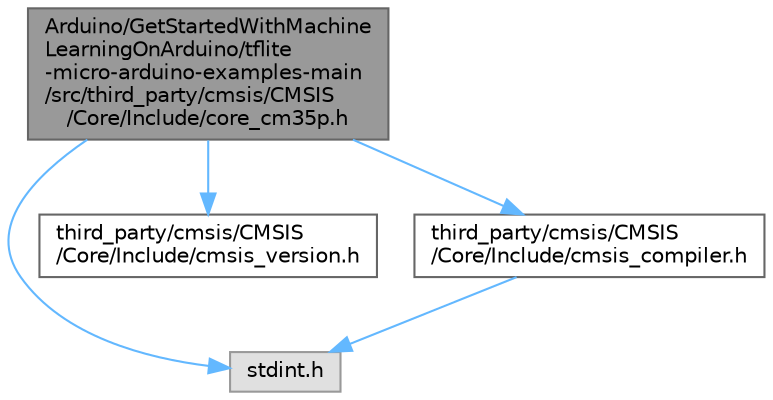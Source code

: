 digraph "Arduino/GetStartedWithMachineLearningOnArduino/tflite-micro-arduino-examples-main/src/third_party/cmsis/CMSIS/Core/Include/core_cm35p.h"
{
 // LATEX_PDF_SIZE
  bgcolor="transparent";
  edge [fontname=Helvetica,fontsize=10,labelfontname=Helvetica,labelfontsize=10];
  node [fontname=Helvetica,fontsize=10,shape=box,height=0.2,width=0.4];
  Node1 [id="Node000001",label="Arduino/GetStartedWithMachine\lLearningOnArduino/tflite\l-micro-arduino-examples-main\l/src/third_party/cmsis/CMSIS\l/Core/Include/core_cm35p.h",height=0.2,width=0.4,color="gray40", fillcolor="grey60", style="filled", fontcolor="black",tooltip="CMSIS Cortex-M35P Core Peripheral Access Layer Header File."];
  Node1 -> Node2 [id="edge1_Node000001_Node000002",color="steelblue1",style="solid",tooltip=" "];
  Node2 [id="Node000002",label="stdint.h",height=0.2,width=0.4,color="grey60", fillcolor="#E0E0E0", style="filled",tooltip=" "];
  Node1 -> Node3 [id="edge2_Node000001_Node000003",color="steelblue1",style="solid",tooltip=" "];
  Node3 [id="Node000003",label="third_party/cmsis/CMSIS\l/Core/Include/cmsis_version.h",height=0.2,width=0.4,color="grey40", fillcolor="white", style="filled",URL="$cmsis__version_8h.html",tooltip="CMSIS Core(M) Version definitions."];
  Node1 -> Node4 [id="edge3_Node000001_Node000004",color="steelblue1",style="solid",tooltip=" "];
  Node4 [id="Node000004",label="third_party/cmsis/CMSIS\l/Core/Include/cmsis_compiler.h",height=0.2,width=0.4,color="grey40", fillcolor="white", style="filled",URL="$cmsis__compiler_8h.html",tooltip="CMSIS compiler generic header file."];
  Node4 -> Node2 [id="edge4_Node000004_Node000002",color="steelblue1",style="solid",tooltip=" "];
}
